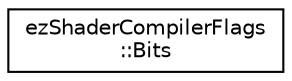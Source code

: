 digraph "Graphical Class Hierarchy"
{
 // LATEX_PDF_SIZE
  edge [fontname="Helvetica",fontsize="10",labelfontname="Helvetica",labelfontsize="10"];
  node [fontname="Helvetica",fontsize="10",shape=record];
  rankdir="LR";
  Node0 [label="ezShaderCompilerFlags\l::Bits",height=0.2,width=0.4,color="black", fillcolor="white", style="filled",URL="$de/d68/structez_shader_compiler_flags_1_1_bits.htm",tooltip=" "];
}
